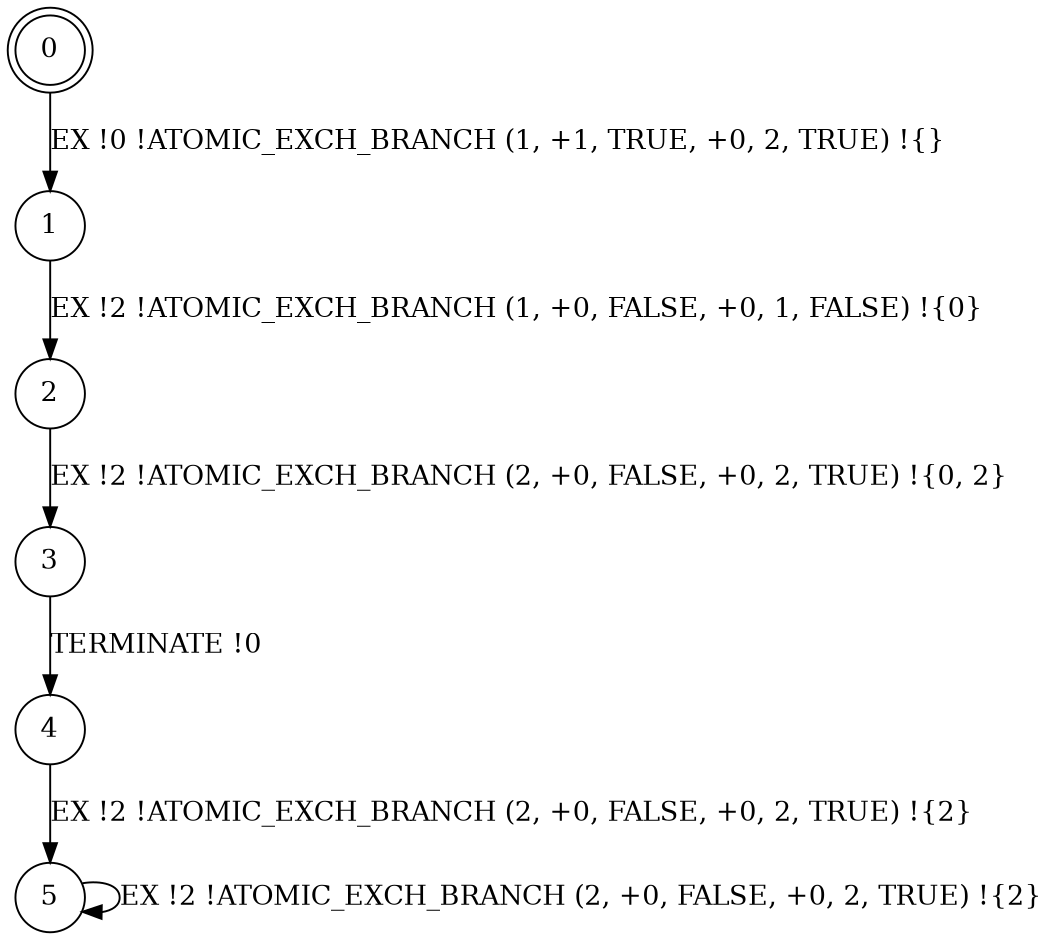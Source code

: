 digraph BCG {
size = "7, 10.5";
center = TRUE;
node [shape = circle];
0 [peripheries = 2];
0 -> 1 [label = "EX !0 !ATOMIC_EXCH_BRANCH (1, +1, TRUE, +0, 2, TRUE) !{}"];
1 -> 2 [label = "EX !2 !ATOMIC_EXCH_BRANCH (1, +0, FALSE, +0, 1, FALSE) !{0}"];
2 -> 3 [label = "EX !2 !ATOMIC_EXCH_BRANCH (2, +0, FALSE, +0, 2, TRUE) !{0, 2}"];
3 -> 4 [label = "TERMINATE !0"];
4 -> 5 [label = "EX !2 !ATOMIC_EXCH_BRANCH (2, +0, FALSE, +0, 2, TRUE) !{2}"];
5 -> 5 [label = "EX !2 !ATOMIC_EXCH_BRANCH (2, +0, FALSE, +0, 2, TRUE) !{2}"];
}
